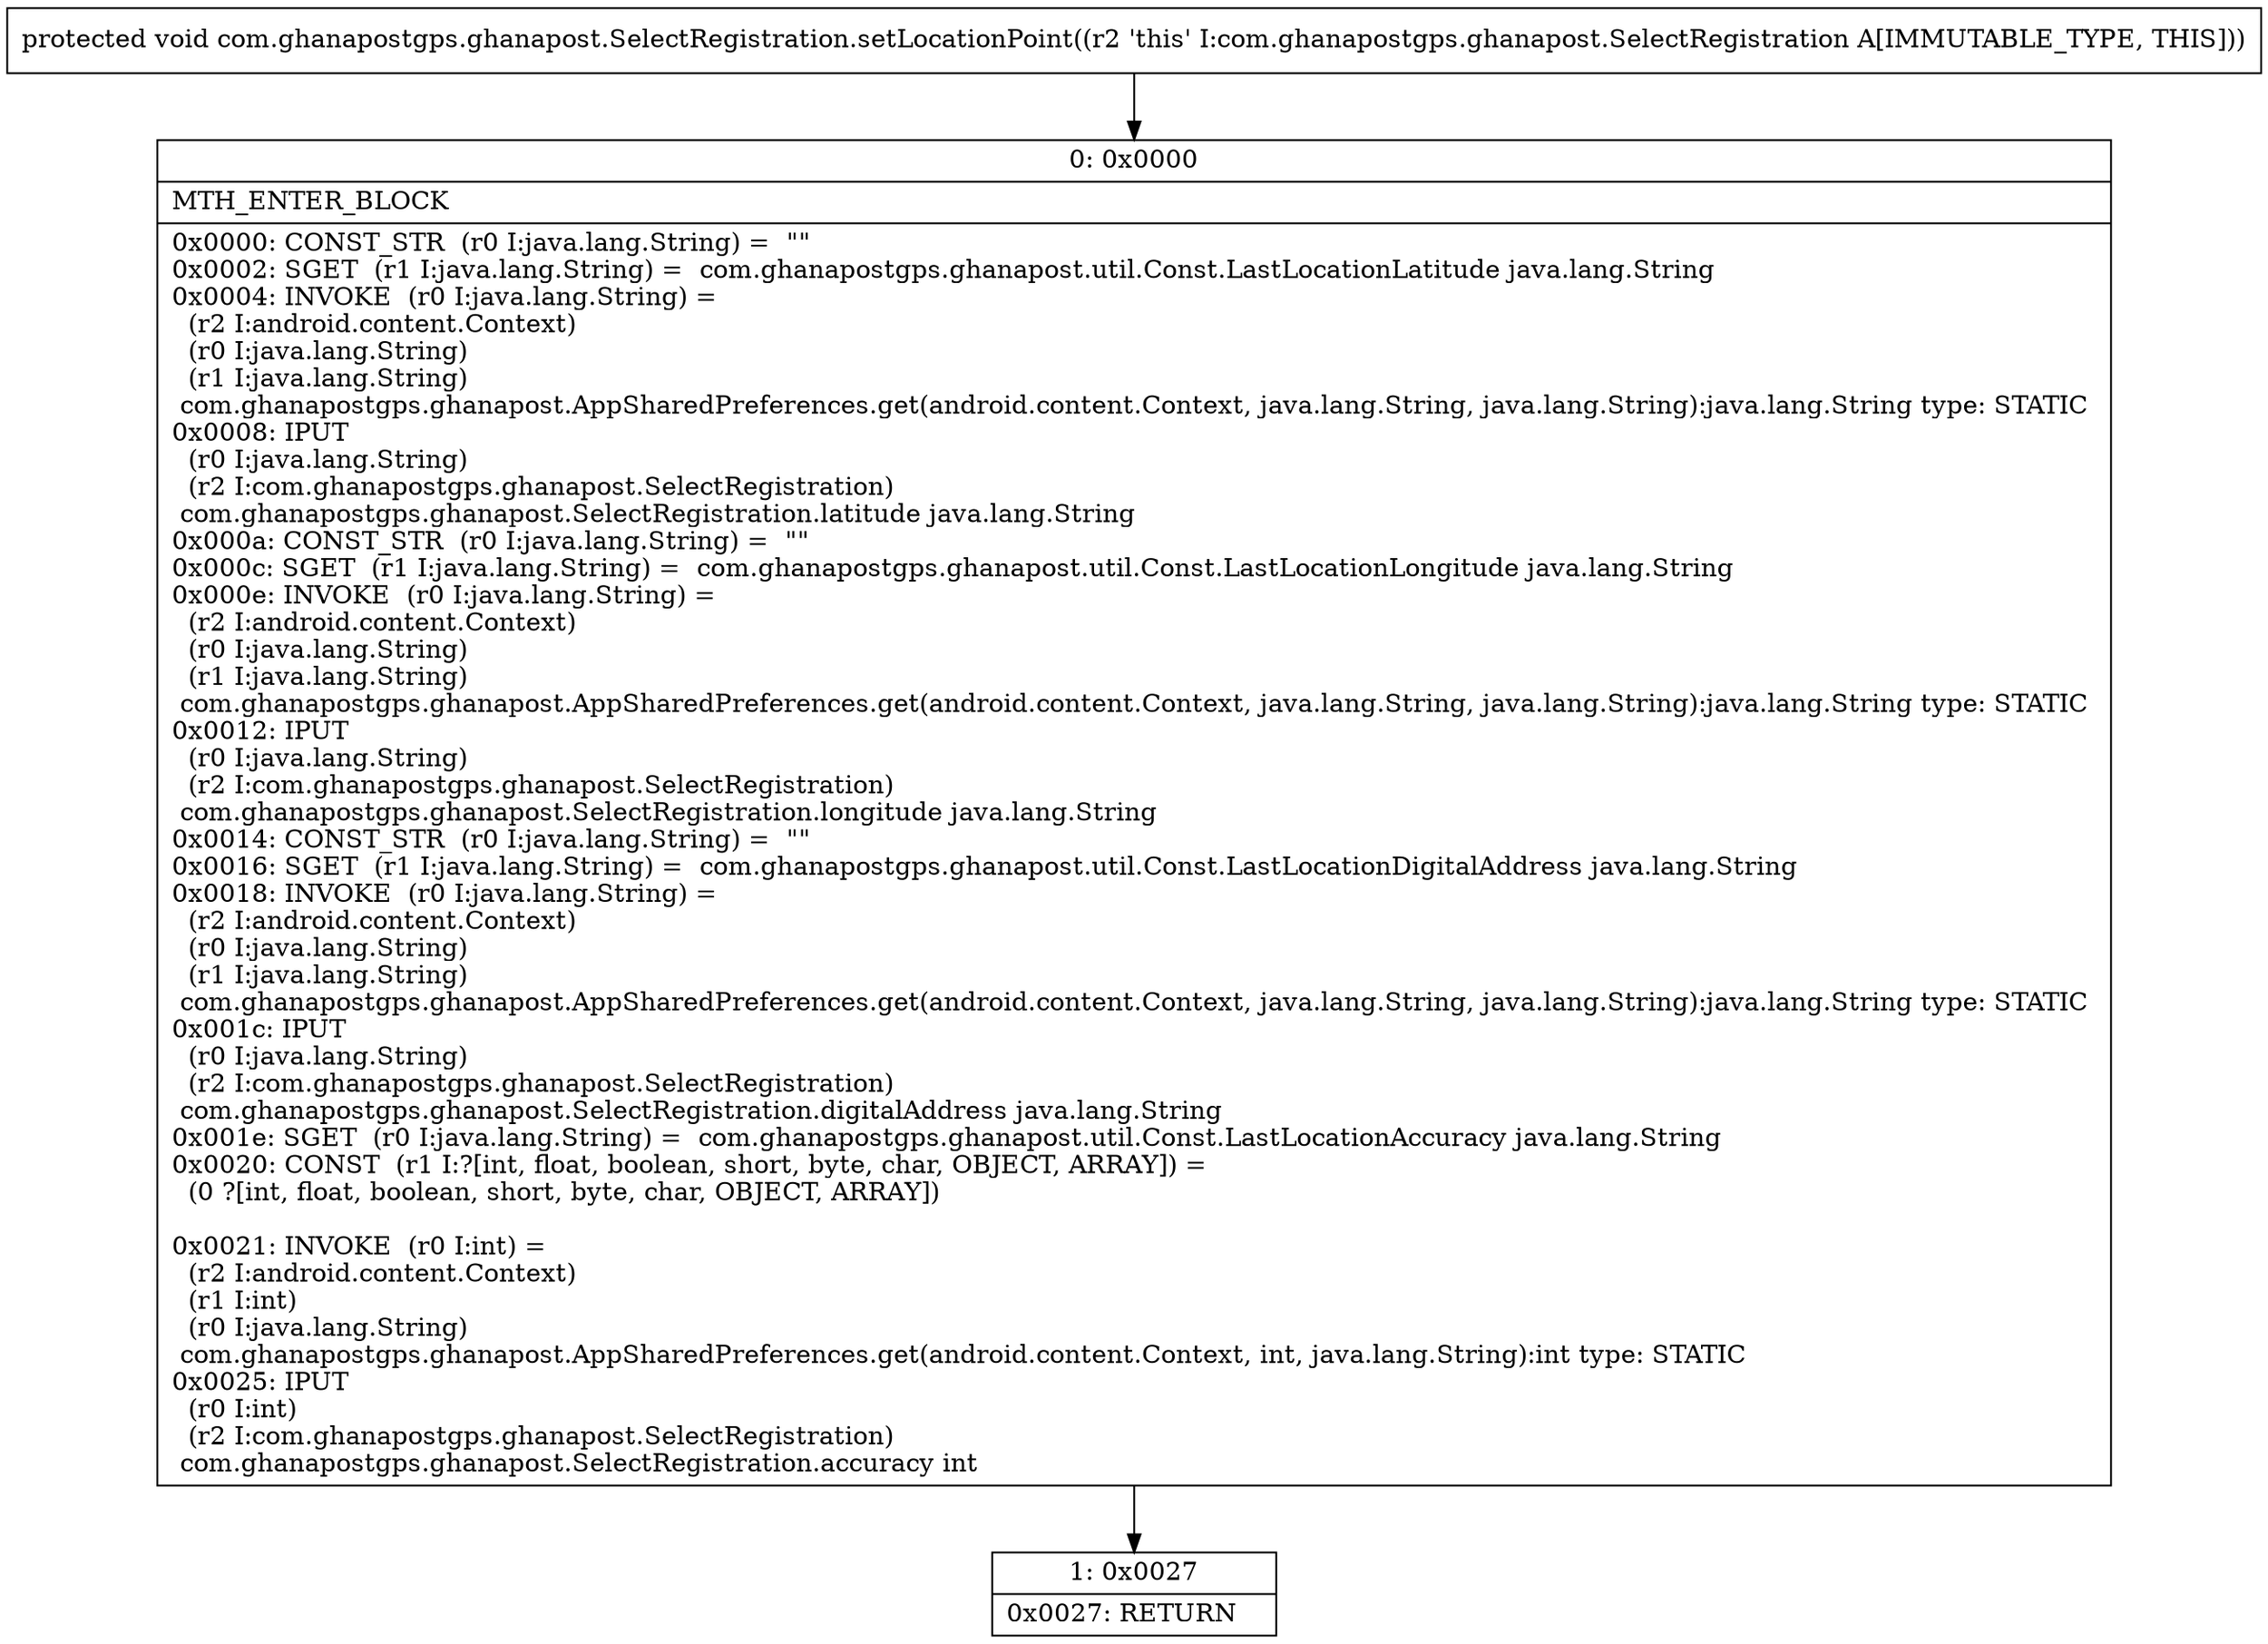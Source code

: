 digraph "CFG forcom.ghanapostgps.ghanapost.SelectRegistration.setLocationPoint()V" {
Node_0 [shape=record,label="{0\:\ 0x0000|MTH_ENTER_BLOCK\l|0x0000: CONST_STR  (r0 I:java.lang.String) =  \"\" \l0x0002: SGET  (r1 I:java.lang.String) =  com.ghanapostgps.ghanapost.util.Const.LastLocationLatitude java.lang.String \l0x0004: INVOKE  (r0 I:java.lang.String) = \l  (r2 I:android.content.Context)\l  (r0 I:java.lang.String)\l  (r1 I:java.lang.String)\l com.ghanapostgps.ghanapost.AppSharedPreferences.get(android.content.Context, java.lang.String, java.lang.String):java.lang.String type: STATIC \l0x0008: IPUT  \l  (r0 I:java.lang.String)\l  (r2 I:com.ghanapostgps.ghanapost.SelectRegistration)\l com.ghanapostgps.ghanapost.SelectRegistration.latitude java.lang.String \l0x000a: CONST_STR  (r0 I:java.lang.String) =  \"\" \l0x000c: SGET  (r1 I:java.lang.String) =  com.ghanapostgps.ghanapost.util.Const.LastLocationLongitude java.lang.String \l0x000e: INVOKE  (r0 I:java.lang.String) = \l  (r2 I:android.content.Context)\l  (r0 I:java.lang.String)\l  (r1 I:java.lang.String)\l com.ghanapostgps.ghanapost.AppSharedPreferences.get(android.content.Context, java.lang.String, java.lang.String):java.lang.String type: STATIC \l0x0012: IPUT  \l  (r0 I:java.lang.String)\l  (r2 I:com.ghanapostgps.ghanapost.SelectRegistration)\l com.ghanapostgps.ghanapost.SelectRegistration.longitude java.lang.String \l0x0014: CONST_STR  (r0 I:java.lang.String) =  \"\" \l0x0016: SGET  (r1 I:java.lang.String) =  com.ghanapostgps.ghanapost.util.Const.LastLocationDigitalAddress java.lang.String \l0x0018: INVOKE  (r0 I:java.lang.String) = \l  (r2 I:android.content.Context)\l  (r0 I:java.lang.String)\l  (r1 I:java.lang.String)\l com.ghanapostgps.ghanapost.AppSharedPreferences.get(android.content.Context, java.lang.String, java.lang.String):java.lang.String type: STATIC \l0x001c: IPUT  \l  (r0 I:java.lang.String)\l  (r2 I:com.ghanapostgps.ghanapost.SelectRegistration)\l com.ghanapostgps.ghanapost.SelectRegistration.digitalAddress java.lang.String \l0x001e: SGET  (r0 I:java.lang.String) =  com.ghanapostgps.ghanapost.util.Const.LastLocationAccuracy java.lang.String \l0x0020: CONST  (r1 I:?[int, float, boolean, short, byte, char, OBJECT, ARRAY]) = \l  (0 ?[int, float, boolean, short, byte, char, OBJECT, ARRAY])\l \l0x0021: INVOKE  (r0 I:int) = \l  (r2 I:android.content.Context)\l  (r1 I:int)\l  (r0 I:java.lang.String)\l com.ghanapostgps.ghanapost.AppSharedPreferences.get(android.content.Context, int, java.lang.String):int type: STATIC \l0x0025: IPUT  \l  (r0 I:int)\l  (r2 I:com.ghanapostgps.ghanapost.SelectRegistration)\l com.ghanapostgps.ghanapost.SelectRegistration.accuracy int \l}"];
Node_1 [shape=record,label="{1\:\ 0x0027|0x0027: RETURN   \l}"];
MethodNode[shape=record,label="{protected void com.ghanapostgps.ghanapost.SelectRegistration.setLocationPoint((r2 'this' I:com.ghanapostgps.ghanapost.SelectRegistration A[IMMUTABLE_TYPE, THIS])) }"];
MethodNode -> Node_0;
Node_0 -> Node_1;
}

